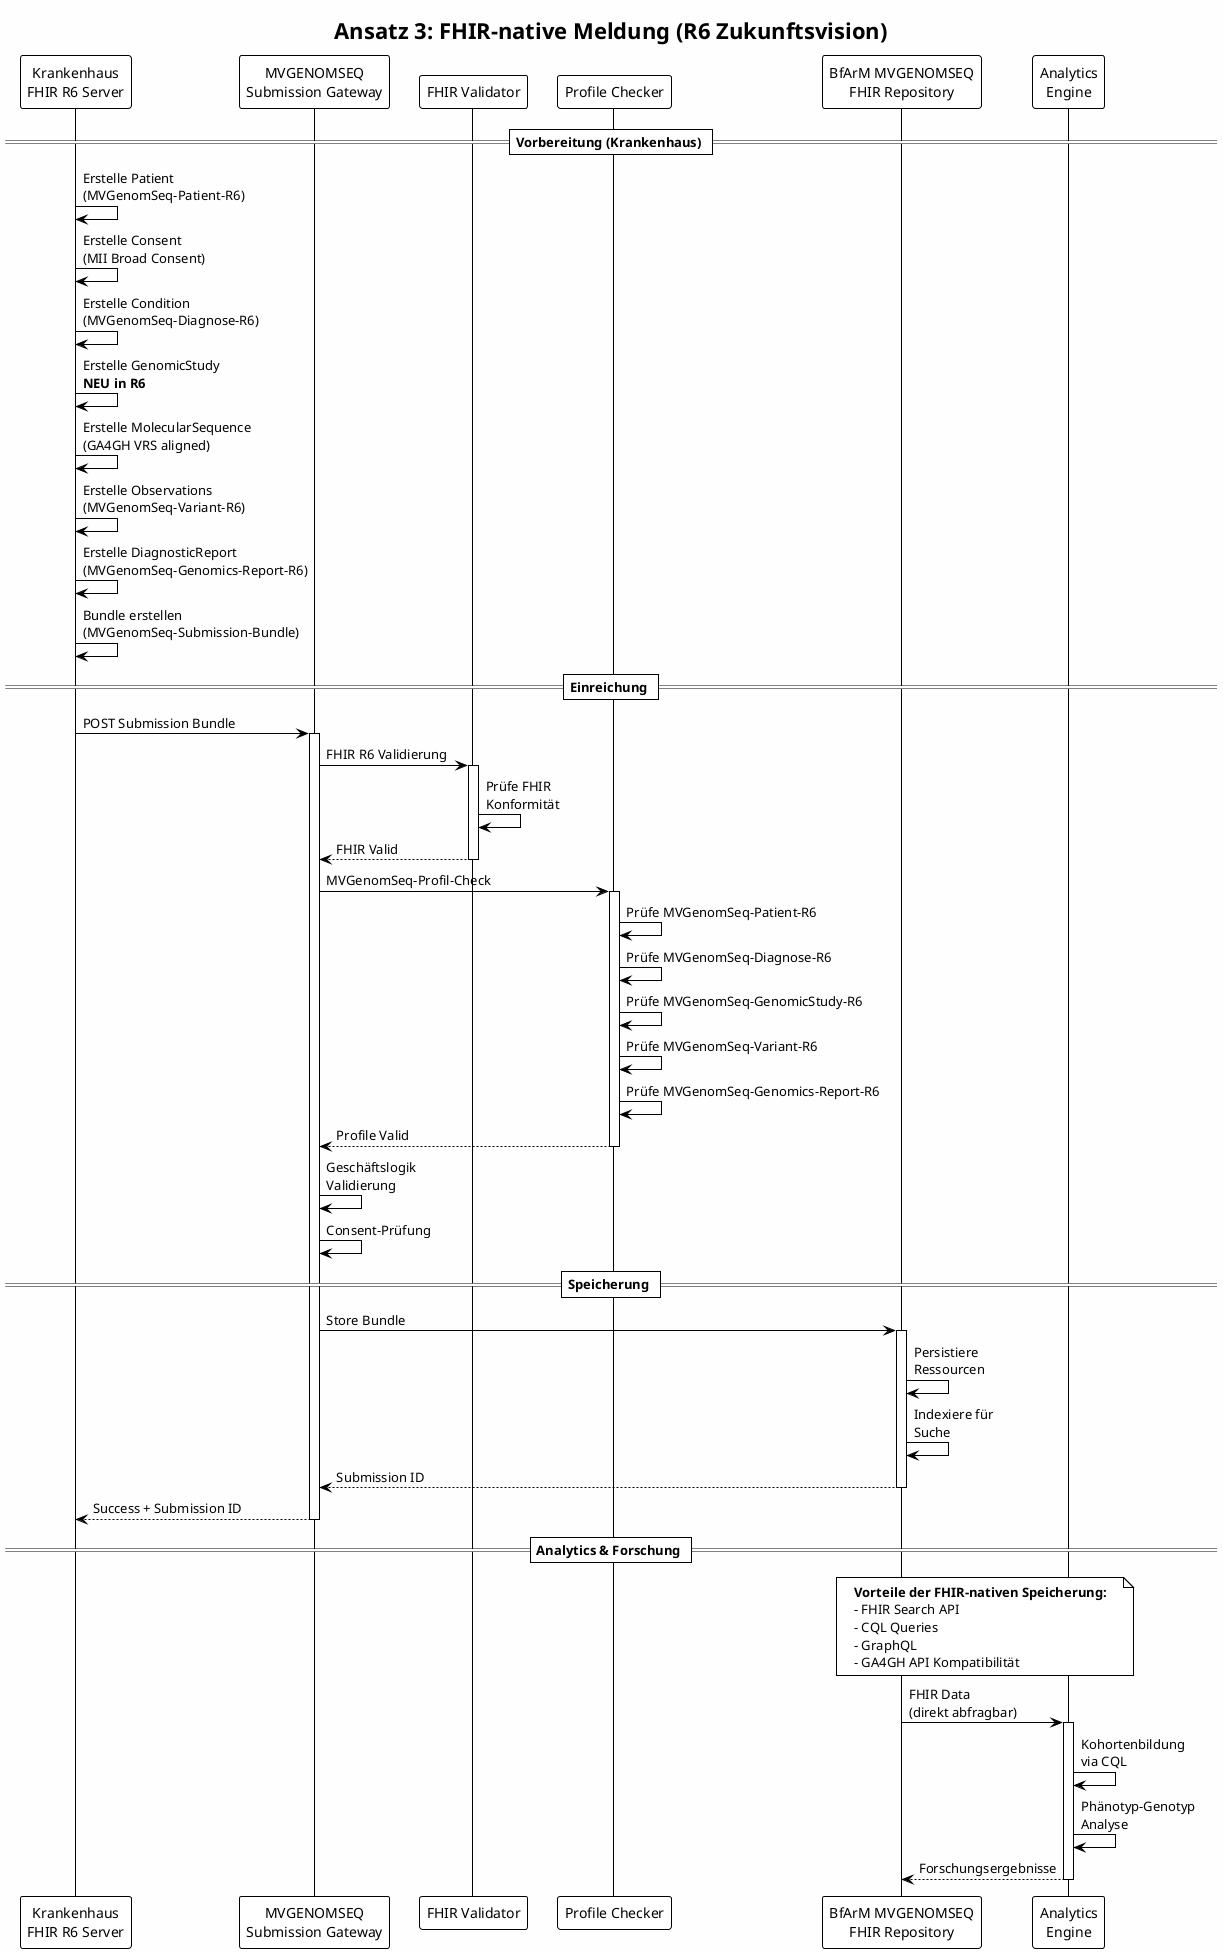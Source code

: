 @startuml
!theme plain
skinparam backgroundColor #FEFEFE
skinparam shadowing false

title Ansatz 3: FHIR-native Meldung (R6 Zukunftsvision)

participant "Krankenhaus\nFHIR R6 Server" as Hospital
participant "MVGENOMSEQ\nSubmission Gateway" as Gateway
participant "FHIR Validator" as Validator
participant "Profile Checker" as Profile
participant "BfArM MVGENOMSEQ\nFHIR Repository" as BfArM
participant "Analytics\nEngine" as Analytics

== Vorbereitung (Krankenhaus) ==

Hospital -> Hospital: Erstelle Patient\n(MVGenomSeq-Patient-R6)
Hospital -> Hospital: Erstelle Consent\n(MII Broad Consent)
Hospital -> Hospital: Erstelle Condition\n(MVGenomSeq-Diagnose-R6)
Hospital -> Hospital: Erstelle GenomicStudy\n**NEU in R6**
Hospital -> Hospital: Erstelle MolecularSequence\n(GA4GH VRS aligned)
Hospital -> Hospital: Erstelle Observations\n(MVGenomSeq-Variant-R6)
Hospital -> Hospital: Erstelle DiagnosticReport\n(MVGenomSeq-Genomics-Report-R6)

Hospital -> Hospital: Bundle erstellen\n(MVGenomSeq-Submission-Bundle)

== Einreichung ==

Hospital -> Gateway: POST Submission Bundle
activate Gateway

Gateway -> Validator: FHIR R6 Validierung
activate Validator
Validator -> Validator: Prüfe FHIR\nKonformität
Validator --> Gateway: FHIR Valid
deactivate Validator

Gateway -> Profile: MVGenomSeq-Profil-Check
activate Profile
Profile -> Profile: Prüfe MVGenomSeq-Patient-R6
Profile -> Profile: Prüfe MVGenomSeq-Diagnose-R6
Profile -> Profile: Prüfe MVGenomSeq-GenomicStudy-R6
Profile -> Profile: Prüfe MVGenomSeq-Variant-R6
Profile -> Profile: Prüfe MVGenomSeq-Genomics-Report-R6
Profile --> Gateway: Profile Valid
deactivate Profile

Gateway -> Gateway: Geschäftslogik\nValidierung

Gateway -> Gateway: Consent-Prüfung

== Speicherung ==

Gateway -> BfArM: Store Bundle
activate BfArM

BfArM -> BfArM: Persistiere\nRessourcen
BfArM -> BfArM: Indexiere für\nSuche

BfArM --> Gateway: Submission ID
deactivate BfArM

Gateway --> Hospital: Success + Submission ID
deactivate Gateway

== Analytics & Forschung ==

note over BfArM, Analytics
  **Vorteile der FHIR-nativen Speicherung:**
  - FHIR Search API
  - CQL Queries
  - GraphQL
  - GA4GH API Kompatibilität
end note

BfArM -> Analytics: FHIR Data\n(direkt abfragbar)
activate Analytics
Analytics -> Analytics: Kohortenbildung\nvia CQL
Analytics -> Analytics: Phänotyp-Genotyp\nAnalyse
Analytics --> BfArM: Forschungsergebnisse
deactivate Analytics

@enduml
